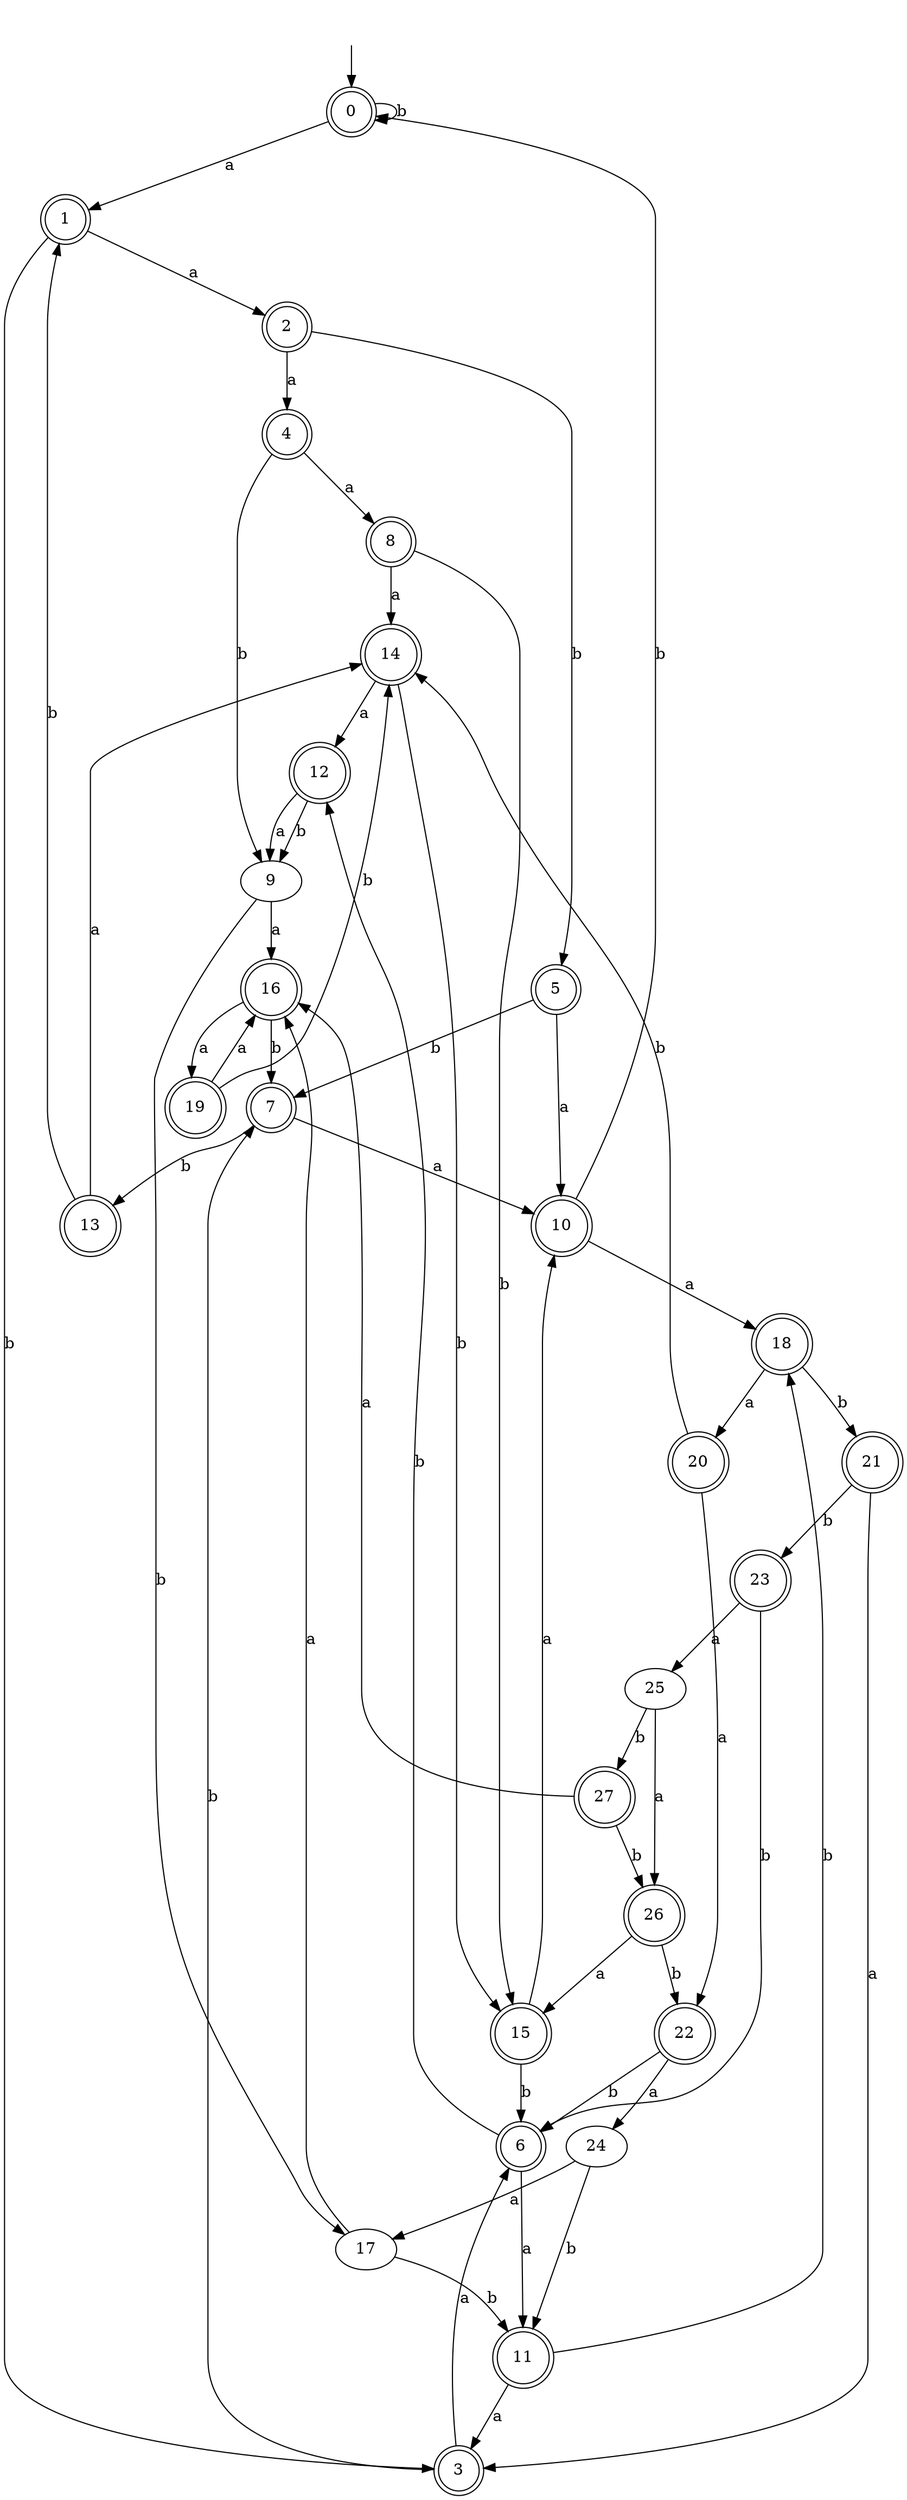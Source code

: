 digraph RandomDFA {
  __start0 [label="", shape=none];
  __start0 -> 0 [label=""];
  0 [shape=circle] [shape=doublecircle]
  0 -> 1 [label="a"]
  0 -> 0 [label="b"]
  1 [shape=doublecircle]
  1 -> 2 [label="a"]
  1 -> 3 [label="b"]
  2 [shape=doublecircle]
  2 -> 4 [label="a"]
  2 -> 5 [label="b"]
  3 [shape=doublecircle]
  3 -> 6 [label="a"]
  3 -> 7 [label="b"]
  4 [shape=doublecircle]
  4 -> 8 [label="a"]
  4 -> 9 [label="b"]
  5 [shape=doublecircle]
  5 -> 10 [label="a"]
  5 -> 7 [label="b"]
  6 [shape=doublecircle]
  6 -> 11 [label="a"]
  6 -> 12 [label="b"]
  7 [shape=doublecircle]
  7 -> 10 [label="a"]
  7 -> 13 [label="b"]
  8 [shape=doublecircle]
  8 -> 14 [label="a"]
  8 -> 15 [label="b"]
  9
  9 -> 16 [label="a"]
  9 -> 17 [label="b"]
  10 [shape=doublecircle]
  10 -> 18 [label="a"]
  10 -> 0 [label="b"]
  11 [shape=doublecircle]
  11 -> 3 [label="a"]
  11 -> 18 [label="b"]
  12 [shape=doublecircle]
  12 -> 9 [label="a"]
  12 -> 9 [label="b"]
  13 [shape=doublecircle]
  13 -> 14 [label="a"]
  13 -> 1 [label="b"]
  14 [shape=doublecircle]
  14 -> 12 [label="a"]
  14 -> 15 [label="b"]
  15 [shape=doublecircle]
  15 -> 10 [label="a"]
  15 -> 6 [label="b"]
  16 [shape=doublecircle]
  16 -> 19 [label="a"]
  16 -> 7 [label="b"]
  17
  17 -> 16 [label="a"]
  17 -> 11 [label="b"]
  18 [shape=doublecircle]
  18 -> 20 [label="a"]
  18 -> 21 [label="b"]
  19 [shape=doublecircle]
  19 -> 16 [label="a"]
  19 -> 14 [label="b"]
  20 [shape=doublecircle]
  20 -> 22 [label="a"]
  20 -> 14 [label="b"]
  21 [shape=doublecircle]
  21 -> 3 [label="a"]
  21 -> 23 [label="b"]
  22 [shape=doublecircle]
  22 -> 24 [label="a"]
  22 -> 6 [label="b"]
  23 [shape=doublecircle]
  23 -> 25 [label="a"]
  23 -> 6 [label="b"]
  24
  24 -> 17 [label="a"]
  24 -> 11 [label="b"]
  25
  25 -> 26 [label="a"]
  25 -> 27 [label="b"]
  26 [shape=doublecircle]
  26 -> 15 [label="a"]
  26 -> 22 [label="b"]
  27 [shape=doublecircle]
  27 -> 16 [label="a"]
  27 -> 26 [label="b"]
}
